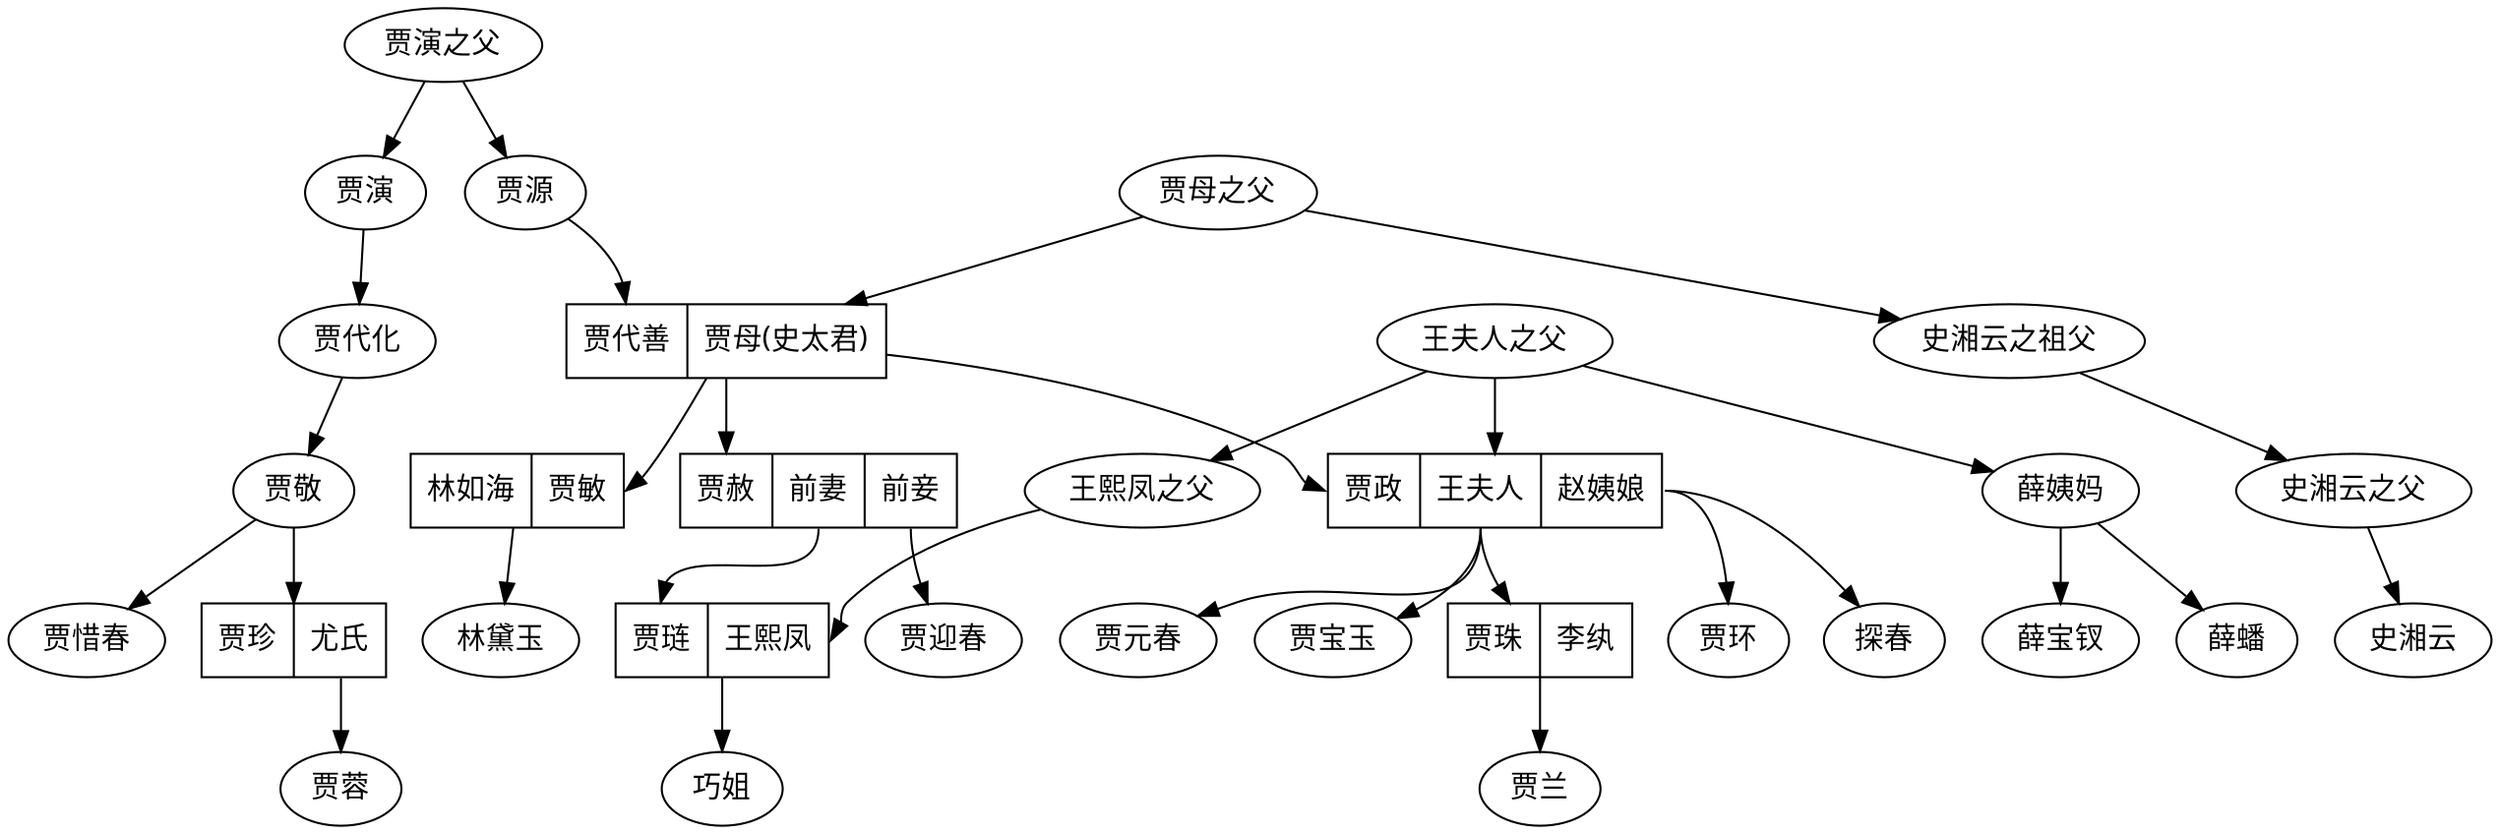 digraph Tree{
    /*
    写树形图有两种思路:深度优先和广度优先,使用类似xml的语法来描述更好.
    */
    fontname="Microsoft Yahei"
    node [shepe=box,fontname="Microsoft Yahei"]
    贾演之父-> {贾演 贾源}
    贾演->贾代化
        贾代化->贾敬
            贾珍[shape=record label="<jiazhen> 贾珍| <youshi> 尤氏"]
            贾敬->{贾珍:jiazhen 贾惜春}
                贾珍:youshi->贾蓉
    贾代善贾母[shape=record label="<jiadaishan> 贾代善 | <jiamu> 贾母(史太君) "]
    贾源->贾代善贾母:jiadaishan
        贾政[shape=record label="<jiazheng> 贾政 | <wangfuren> 王夫人 | <zhaoyiniang> 赵姨娘"]
        贾赦[shape=record label="<jiashe> 贾赦 | <qianqi> 前妻 | <qianqie> 前妾" ]
        贾敏林如海[shape=record label="<linruhai> 林如海 | <jiamin> 贾敏"]
        贾代善贾母->贾政:jiazheng
        贾代善贾母->贾赦:jiashe
        贾代善贾母->贾敏林如海:jiamin
            贾琏[shape=record label="<jialian> 贾琏 | <wangxifeng> 王熙凤"]
            贾赦:qianqi->贾琏:jialian  
                贾琏->巧姐
            贾赦:qianqie->贾迎春
            贾政:wangfuren->{贾珠 贾元春 贾宝玉 }
                贾珠[shape=record label="<jiazhu> 贾珠 | <liwan> 李纨"]
                贾珠->贾兰
            贾政:zhaoyiniang->{探春 贾环}
            贾敏林如海->林黛玉
    王夫人之父->{ 贾政:wangfuren  薛姨妈 王熙凤之父}
        薛姨妈->{薛蟠 薛宝钗}
        王熙凤之父->贾琏:wangxifeng
    贾母之父->{贾代善贾母:jiamu 史湘云之祖父}
    史湘云之祖父->史湘云之父->史湘云

}
